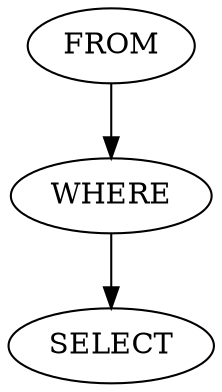 // SQL Visualization
digraph {
	SELECT [label=SELECT]
	FROM [label=FROM]
	WHERE [label=WHERE]
	FROM -> WHERE
	WHERE -> SELECT
}
